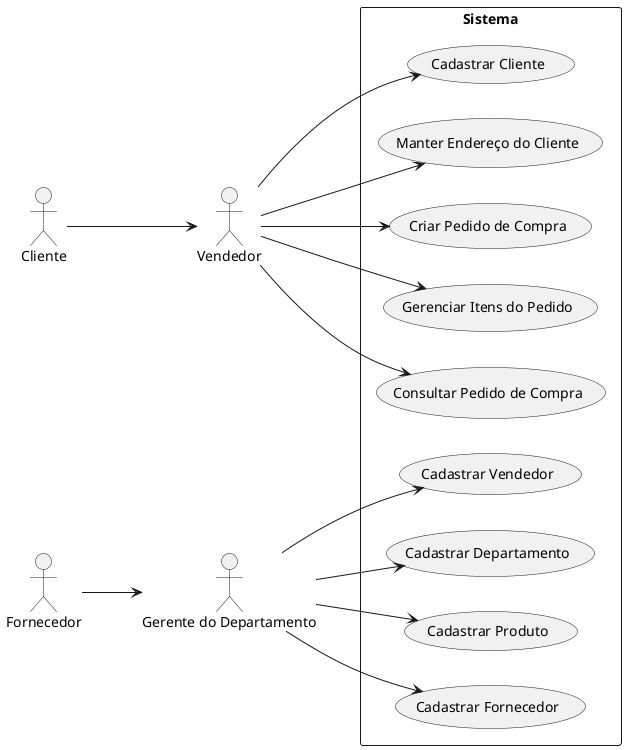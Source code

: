 @startuml
left to right direction
actor "Cliente" as C
actor "Vendedor" as V
actor "Gerente do Departamento" as G
actor "Fornecedor" as F

rectangle Sistema {
  
  (Cadastrar Cliente) as UC1
  (Manter Endereço do Cliente) as UC2
  (Criar Pedido de Compra) as UC3
  (Gerenciar Itens do Pedido) as UC4
  (Consultar Pedido de Compra) as UC5

  (Cadastrar Vendedor) as UC6
  (Cadastrar Departamento) as UC7
  (Cadastrar Produto) as UC8
  (Cadastrar Fornecedor) as UC9
}

' Casos de uso do Vendedor
V --> UC1
V --> UC2
V --> UC3
V --> UC4
V --> UC5

' Casos de uso do Gerente
G --> UC6
G --> UC7
G --> UC8
G --> UC9

' Interação Cliente <-> Vendedor
C --> V
F --> G

@enduml
